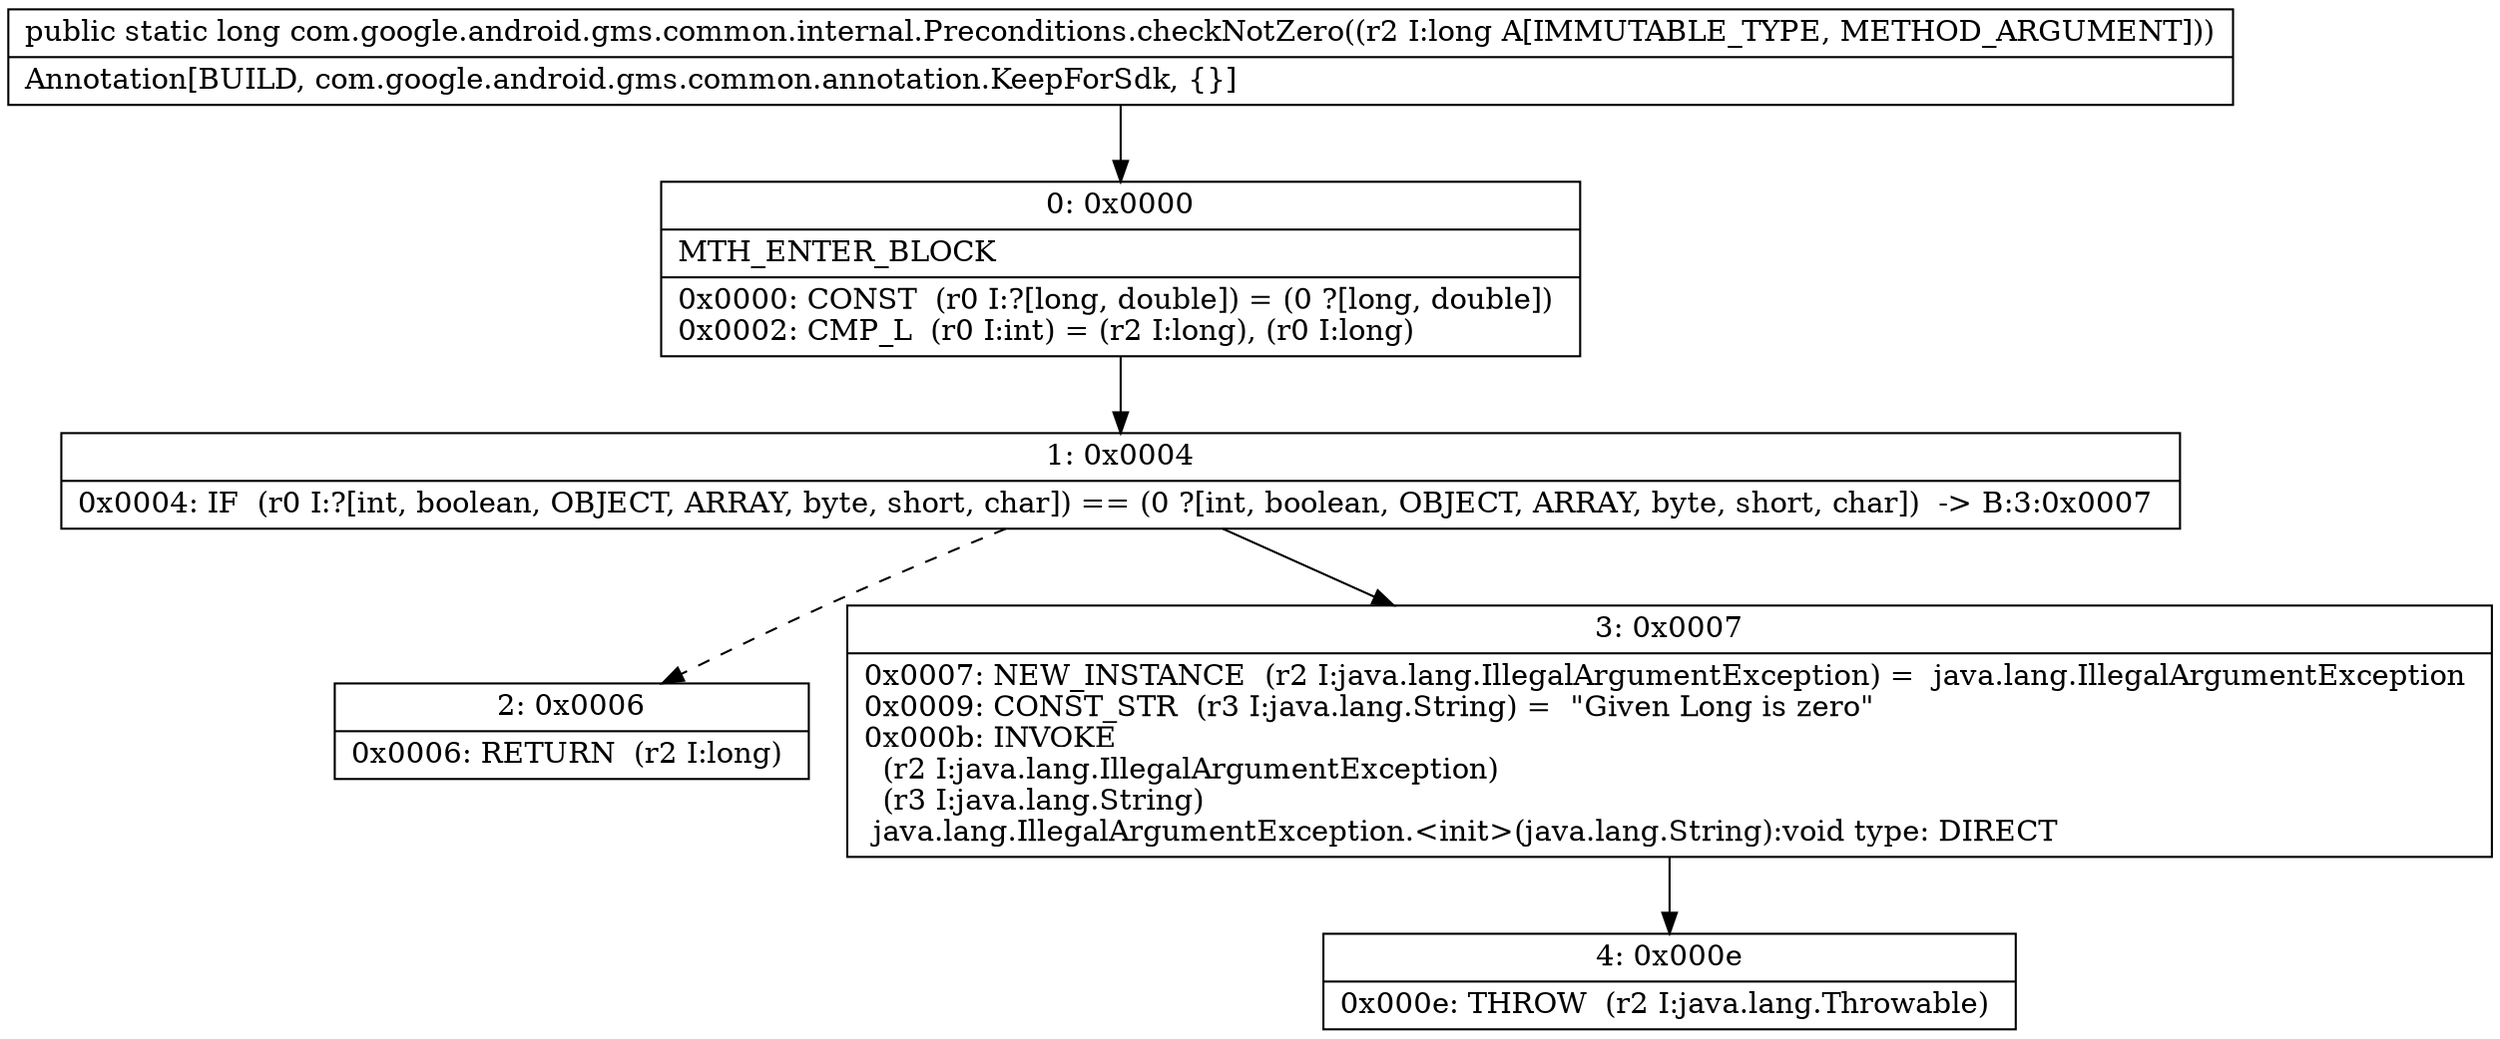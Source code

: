 digraph "CFG forcom.google.android.gms.common.internal.Preconditions.checkNotZero(J)J" {
Node_0 [shape=record,label="{0\:\ 0x0000|MTH_ENTER_BLOCK\l|0x0000: CONST  (r0 I:?[long, double]) = (0 ?[long, double]) \l0x0002: CMP_L  (r0 I:int) = (r2 I:long), (r0 I:long) \l}"];
Node_1 [shape=record,label="{1\:\ 0x0004|0x0004: IF  (r0 I:?[int, boolean, OBJECT, ARRAY, byte, short, char]) == (0 ?[int, boolean, OBJECT, ARRAY, byte, short, char])  \-\> B:3:0x0007 \l}"];
Node_2 [shape=record,label="{2\:\ 0x0006|0x0006: RETURN  (r2 I:long) \l}"];
Node_3 [shape=record,label="{3\:\ 0x0007|0x0007: NEW_INSTANCE  (r2 I:java.lang.IllegalArgumentException) =  java.lang.IllegalArgumentException \l0x0009: CONST_STR  (r3 I:java.lang.String) =  \"Given Long is zero\" \l0x000b: INVOKE  \l  (r2 I:java.lang.IllegalArgumentException)\l  (r3 I:java.lang.String)\l java.lang.IllegalArgumentException.\<init\>(java.lang.String):void type: DIRECT \l}"];
Node_4 [shape=record,label="{4\:\ 0x000e|0x000e: THROW  (r2 I:java.lang.Throwable) \l}"];
MethodNode[shape=record,label="{public static long com.google.android.gms.common.internal.Preconditions.checkNotZero((r2 I:long A[IMMUTABLE_TYPE, METHOD_ARGUMENT]))  | Annotation[BUILD, com.google.android.gms.common.annotation.KeepForSdk, \{\}]\l}"];
MethodNode -> Node_0;
Node_0 -> Node_1;
Node_1 -> Node_2[style=dashed];
Node_1 -> Node_3;
Node_3 -> Node_4;
}

